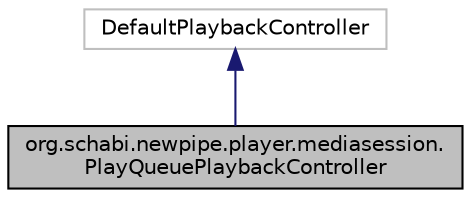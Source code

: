 digraph "org.schabi.newpipe.player.mediasession.PlayQueuePlaybackController"
{
 // LATEX_PDF_SIZE
  edge [fontname="Helvetica",fontsize="10",labelfontname="Helvetica",labelfontsize="10"];
  node [fontname="Helvetica",fontsize="10",shape=record];
  Node0 [label="org.schabi.newpipe.player.mediasession.\lPlayQueuePlaybackController",height=0.2,width=0.4,color="black", fillcolor="grey75", style="filled", fontcolor="black",tooltip=" "];
  Node1 -> Node0 [dir="back",color="midnightblue",fontsize="10",style="solid",fontname="Helvetica"];
  Node1 [label="DefaultPlaybackController",height=0.2,width=0.4,color="grey75", fillcolor="white", style="filled",tooltip=" "];
}
